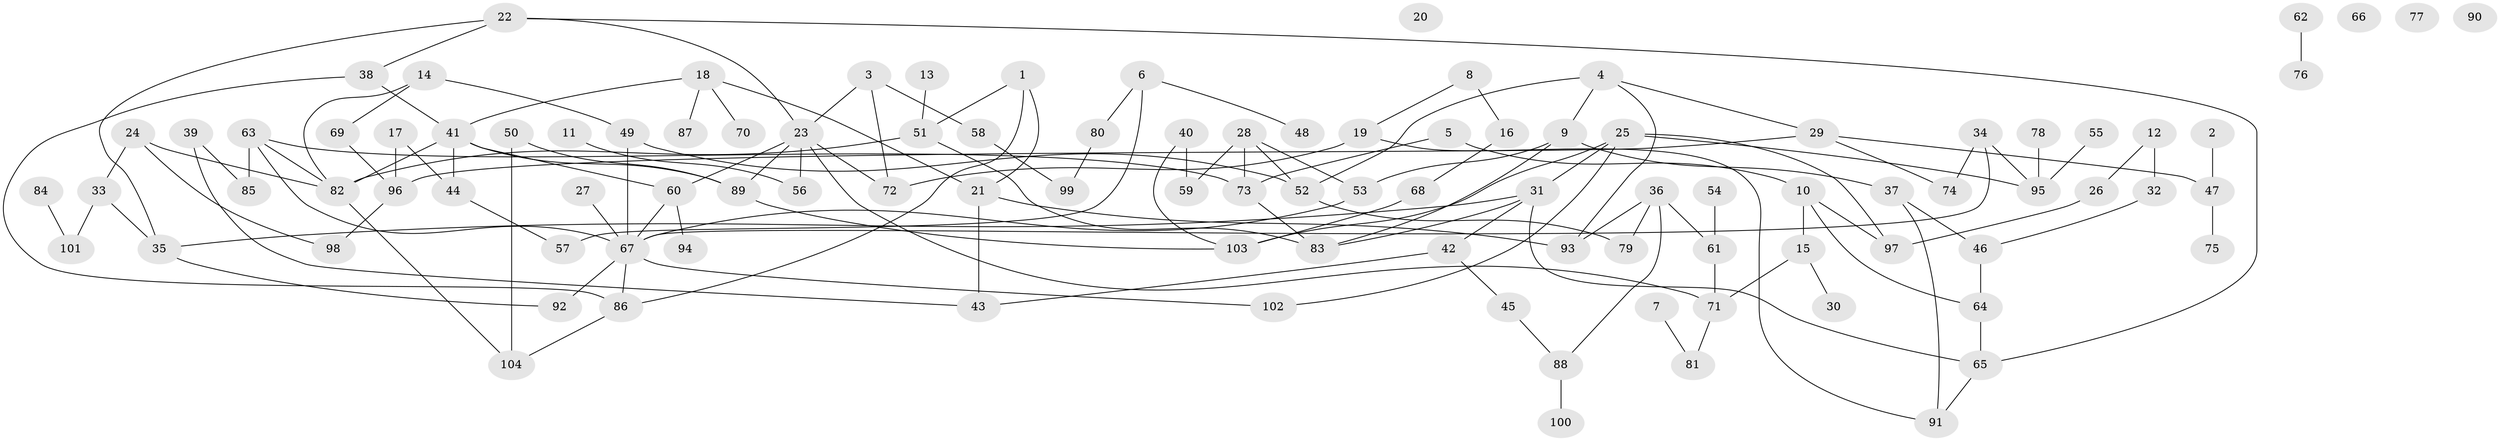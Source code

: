 // coarse degree distribution, {0: 0.07692307692307693, 6: 0.07692307692307693, 2: 0.34615384615384615, 1: 0.23076923076923078, 4: 0.11538461538461539, 8: 0.019230769230769232, 3: 0.057692307692307696, 5: 0.038461538461538464, 12: 0.019230769230769232, 13: 0.019230769230769232}
// Generated by graph-tools (version 1.1) at 2025/43/03/04/25 21:43:48]
// undirected, 104 vertices, 140 edges
graph export_dot {
graph [start="1"]
  node [color=gray90,style=filled];
  1;
  2;
  3;
  4;
  5;
  6;
  7;
  8;
  9;
  10;
  11;
  12;
  13;
  14;
  15;
  16;
  17;
  18;
  19;
  20;
  21;
  22;
  23;
  24;
  25;
  26;
  27;
  28;
  29;
  30;
  31;
  32;
  33;
  34;
  35;
  36;
  37;
  38;
  39;
  40;
  41;
  42;
  43;
  44;
  45;
  46;
  47;
  48;
  49;
  50;
  51;
  52;
  53;
  54;
  55;
  56;
  57;
  58;
  59;
  60;
  61;
  62;
  63;
  64;
  65;
  66;
  67;
  68;
  69;
  70;
  71;
  72;
  73;
  74;
  75;
  76;
  77;
  78;
  79;
  80;
  81;
  82;
  83;
  84;
  85;
  86;
  87;
  88;
  89;
  90;
  91;
  92;
  93;
  94;
  95;
  96;
  97;
  98;
  99;
  100;
  101;
  102;
  103;
  104;
  1 -- 21;
  1 -- 51;
  1 -- 86;
  2 -- 47;
  3 -- 23;
  3 -- 58;
  3 -- 72;
  4 -- 9;
  4 -- 29;
  4 -- 52;
  4 -- 93;
  5 -- 10;
  5 -- 73;
  6 -- 48;
  6 -- 57;
  6 -- 80;
  7 -- 81;
  8 -- 16;
  8 -- 19;
  9 -- 37;
  9 -- 53;
  9 -- 83;
  10 -- 15;
  10 -- 64;
  10 -- 97;
  11 -- 56;
  12 -- 26;
  12 -- 32;
  13 -- 51;
  14 -- 49;
  14 -- 69;
  14 -- 82;
  15 -- 30;
  15 -- 71;
  16 -- 68;
  17 -- 44;
  17 -- 96;
  18 -- 21;
  18 -- 41;
  18 -- 70;
  18 -- 87;
  19 -- 72;
  19 -- 91;
  21 -- 43;
  21 -- 93;
  22 -- 23;
  22 -- 35;
  22 -- 38;
  22 -- 65;
  23 -- 56;
  23 -- 60;
  23 -- 71;
  23 -- 72;
  23 -- 89;
  24 -- 33;
  24 -- 82;
  24 -- 98;
  25 -- 31;
  25 -- 95;
  25 -- 97;
  25 -- 102;
  25 -- 103;
  26 -- 97;
  27 -- 67;
  28 -- 52;
  28 -- 53;
  28 -- 59;
  28 -- 73;
  29 -- 47;
  29 -- 74;
  29 -- 96;
  31 -- 35;
  31 -- 42;
  31 -- 65;
  31 -- 83;
  32 -- 46;
  33 -- 35;
  33 -- 101;
  34 -- 67;
  34 -- 74;
  34 -- 95;
  35 -- 92;
  36 -- 61;
  36 -- 79;
  36 -- 88;
  36 -- 93;
  37 -- 46;
  37 -- 91;
  38 -- 41;
  38 -- 86;
  39 -- 43;
  39 -- 85;
  40 -- 59;
  40 -- 103;
  41 -- 44;
  41 -- 60;
  41 -- 82;
  41 -- 89;
  42 -- 43;
  42 -- 45;
  44 -- 57;
  45 -- 88;
  46 -- 64;
  47 -- 75;
  49 -- 52;
  49 -- 67;
  50 -- 89;
  50 -- 104;
  51 -- 82;
  51 -- 83;
  52 -- 79;
  53 -- 67;
  54 -- 61;
  55 -- 95;
  58 -- 99;
  60 -- 67;
  60 -- 94;
  61 -- 71;
  62 -- 76;
  63 -- 67;
  63 -- 73;
  63 -- 82;
  63 -- 85;
  64 -- 65;
  65 -- 91;
  67 -- 86;
  67 -- 92;
  67 -- 102;
  68 -- 103;
  69 -- 96;
  71 -- 81;
  73 -- 83;
  78 -- 95;
  80 -- 99;
  82 -- 104;
  84 -- 101;
  86 -- 104;
  88 -- 100;
  89 -- 103;
  96 -- 98;
}
